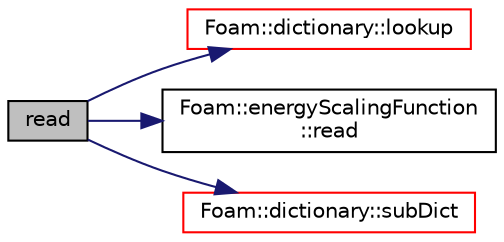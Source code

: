 digraph "read"
{
  bgcolor="transparent";
  edge [fontname="Helvetica",fontsize="10",labelfontname="Helvetica",labelfontsize="10"];
  node [fontname="Helvetica",fontsize="10",shape=record];
  rankdir="LR";
  Node309 [label="read",height=0.2,width=0.4,color="black", fillcolor="grey75", style="filled", fontcolor="black"];
  Node309 -> Node310 [color="midnightblue",fontsize="10",style="solid",fontname="Helvetica"];
  Node310 [label="Foam::dictionary::lookup",height=0.2,width=0.4,color="red",URL="$a27129.html#a6a0727fa523e48977e27348663def509",tooltip="Find and return an entry data stream. "];
  Node309 -> Node607 [color="midnightblue",fontsize="10",style="solid",fontname="Helvetica"];
  Node607 [label="Foam::energyScalingFunction\l::read",height=0.2,width=0.4,color="black",URL="$a25549.html#a51b1c7123946ad17cdbeb9b9fb6b767b",tooltip="Read energyScalingFunction dictionary. "];
  Node309 -> Node543 [color="midnightblue",fontsize="10",style="solid",fontname="Helvetica"];
  Node543 [label="Foam::dictionary::subDict",height=0.2,width=0.4,color="red",URL="$a27129.html#aaa26b5f2da6aff5a6a59af5407f1bf59",tooltip="Find and return a sub-dictionary. "];
}

